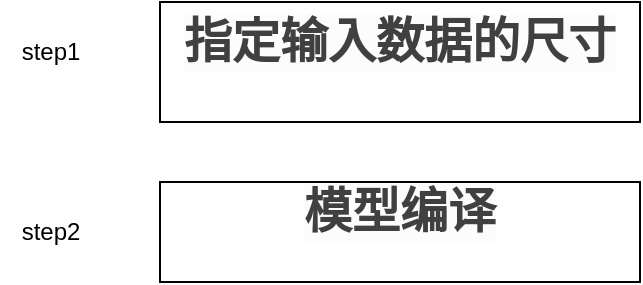 <mxfile version="21.1.4" type="github">
  <diagram name="第 1 页" id="QA4Xayj2CMFigzvMXL0L">
    <mxGraphModel dx="946" dy="553" grid="1" gridSize="10" guides="1" tooltips="1" connect="1" arrows="1" fold="1" page="1" pageScale="1" pageWidth="827" pageHeight="1169" math="0" shadow="0">
      <root>
        <mxCell id="0" />
        <mxCell id="1" parent="0" />
        <mxCell id="I13WOzouh4kz9gHGQP0j-1" value="&lt;h2 style=&quot;box-sizing: border-box; margin-top: 0px; font-family: &amp;quot;Source Sans Pro&amp;quot;, ff-tisa-web-pro, Georgia, Arial, sans-serif; font-size: 24px; color: rgb(64, 64, 64); text-align: start; background-color: rgb(252, 252, 252);&quot; id=&quot;_1&quot;&gt;指定输入数据的尺寸&lt;/h2&gt;" style="rounded=0;whiteSpace=wrap;html=1;" vertex="1" parent="1">
          <mxGeometry x="150" y="30" width="240" height="60" as="geometry" />
        </mxCell>
        <mxCell id="I13WOzouh4kz9gHGQP0j-2" value="step1" style="text;html=1;align=center;verticalAlign=middle;resizable=0;points=[];autosize=1;strokeColor=none;fillColor=none;" vertex="1" parent="1">
          <mxGeometry x="70" y="40" width="50" height="30" as="geometry" />
        </mxCell>
        <mxCell id="I13WOzouh4kz9gHGQP0j-3" value="step2" style="text;html=1;align=center;verticalAlign=middle;resizable=0;points=[];autosize=1;strokeColor=none;fillColor=none;" vertex="1" parent="1">
          <mxGeometry x="70" y="130" width="50" height="30" as="geometry" />
        </mxCell>
        <mxCell id="I13WOzouh4kz9gHGQP0j-4" value="&lt;h2 style=&quot;box-sizing: border-box; margin-top: 0px; font-family: &amp;quot;Source Sans Pro&amp;quot;, ff-tisa-web-pro, Georgia, Arial, sans-serif; font-size: 24px; color: rgb(64, 64, 64); text-align: start; background-color: rgb(252, 252, 252);&quot; id=&quot;_2&quot;&gt;模型编译&lt;/h2&gt;" style="rounded=0;whiteSpace=wrap;html=1;" vertex="1" parent="1">
          <mxGeometry x="150" y="120" width="240" height="50" as="geometry" />
        </mxCell>
      </root>
    </mxGraphModel>
  </diagram>
</mxfile>
